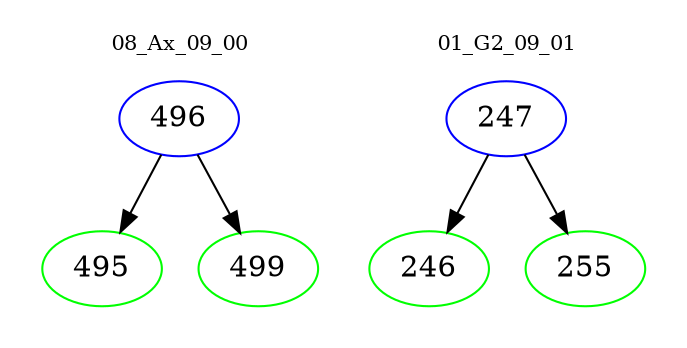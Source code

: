 digraph{
subgraph cluster_0 {
color = white
label = "08_Ax_09_00";
fontsize=10;
T0_496 [label="496", color="blue"]
T0_496 -> T0_495 [color="black"]
T0_495 [label="495", color="green"]
T0_496 -> T0_499 [color="black"]
T0_499 [label="499", color="green"]
}
subgraph cluster_1 {
color = white
label = "01_G2_09_01";
fontsize=10;
T1_247 [label="247", color="blue"]
T1_247 -> T1_246 [color="black"]
T1_246 [label="246", color="green"]
T1_247 -> T1_255 [color="black"]
T1_255 [label="255", color="green"]
}
}

